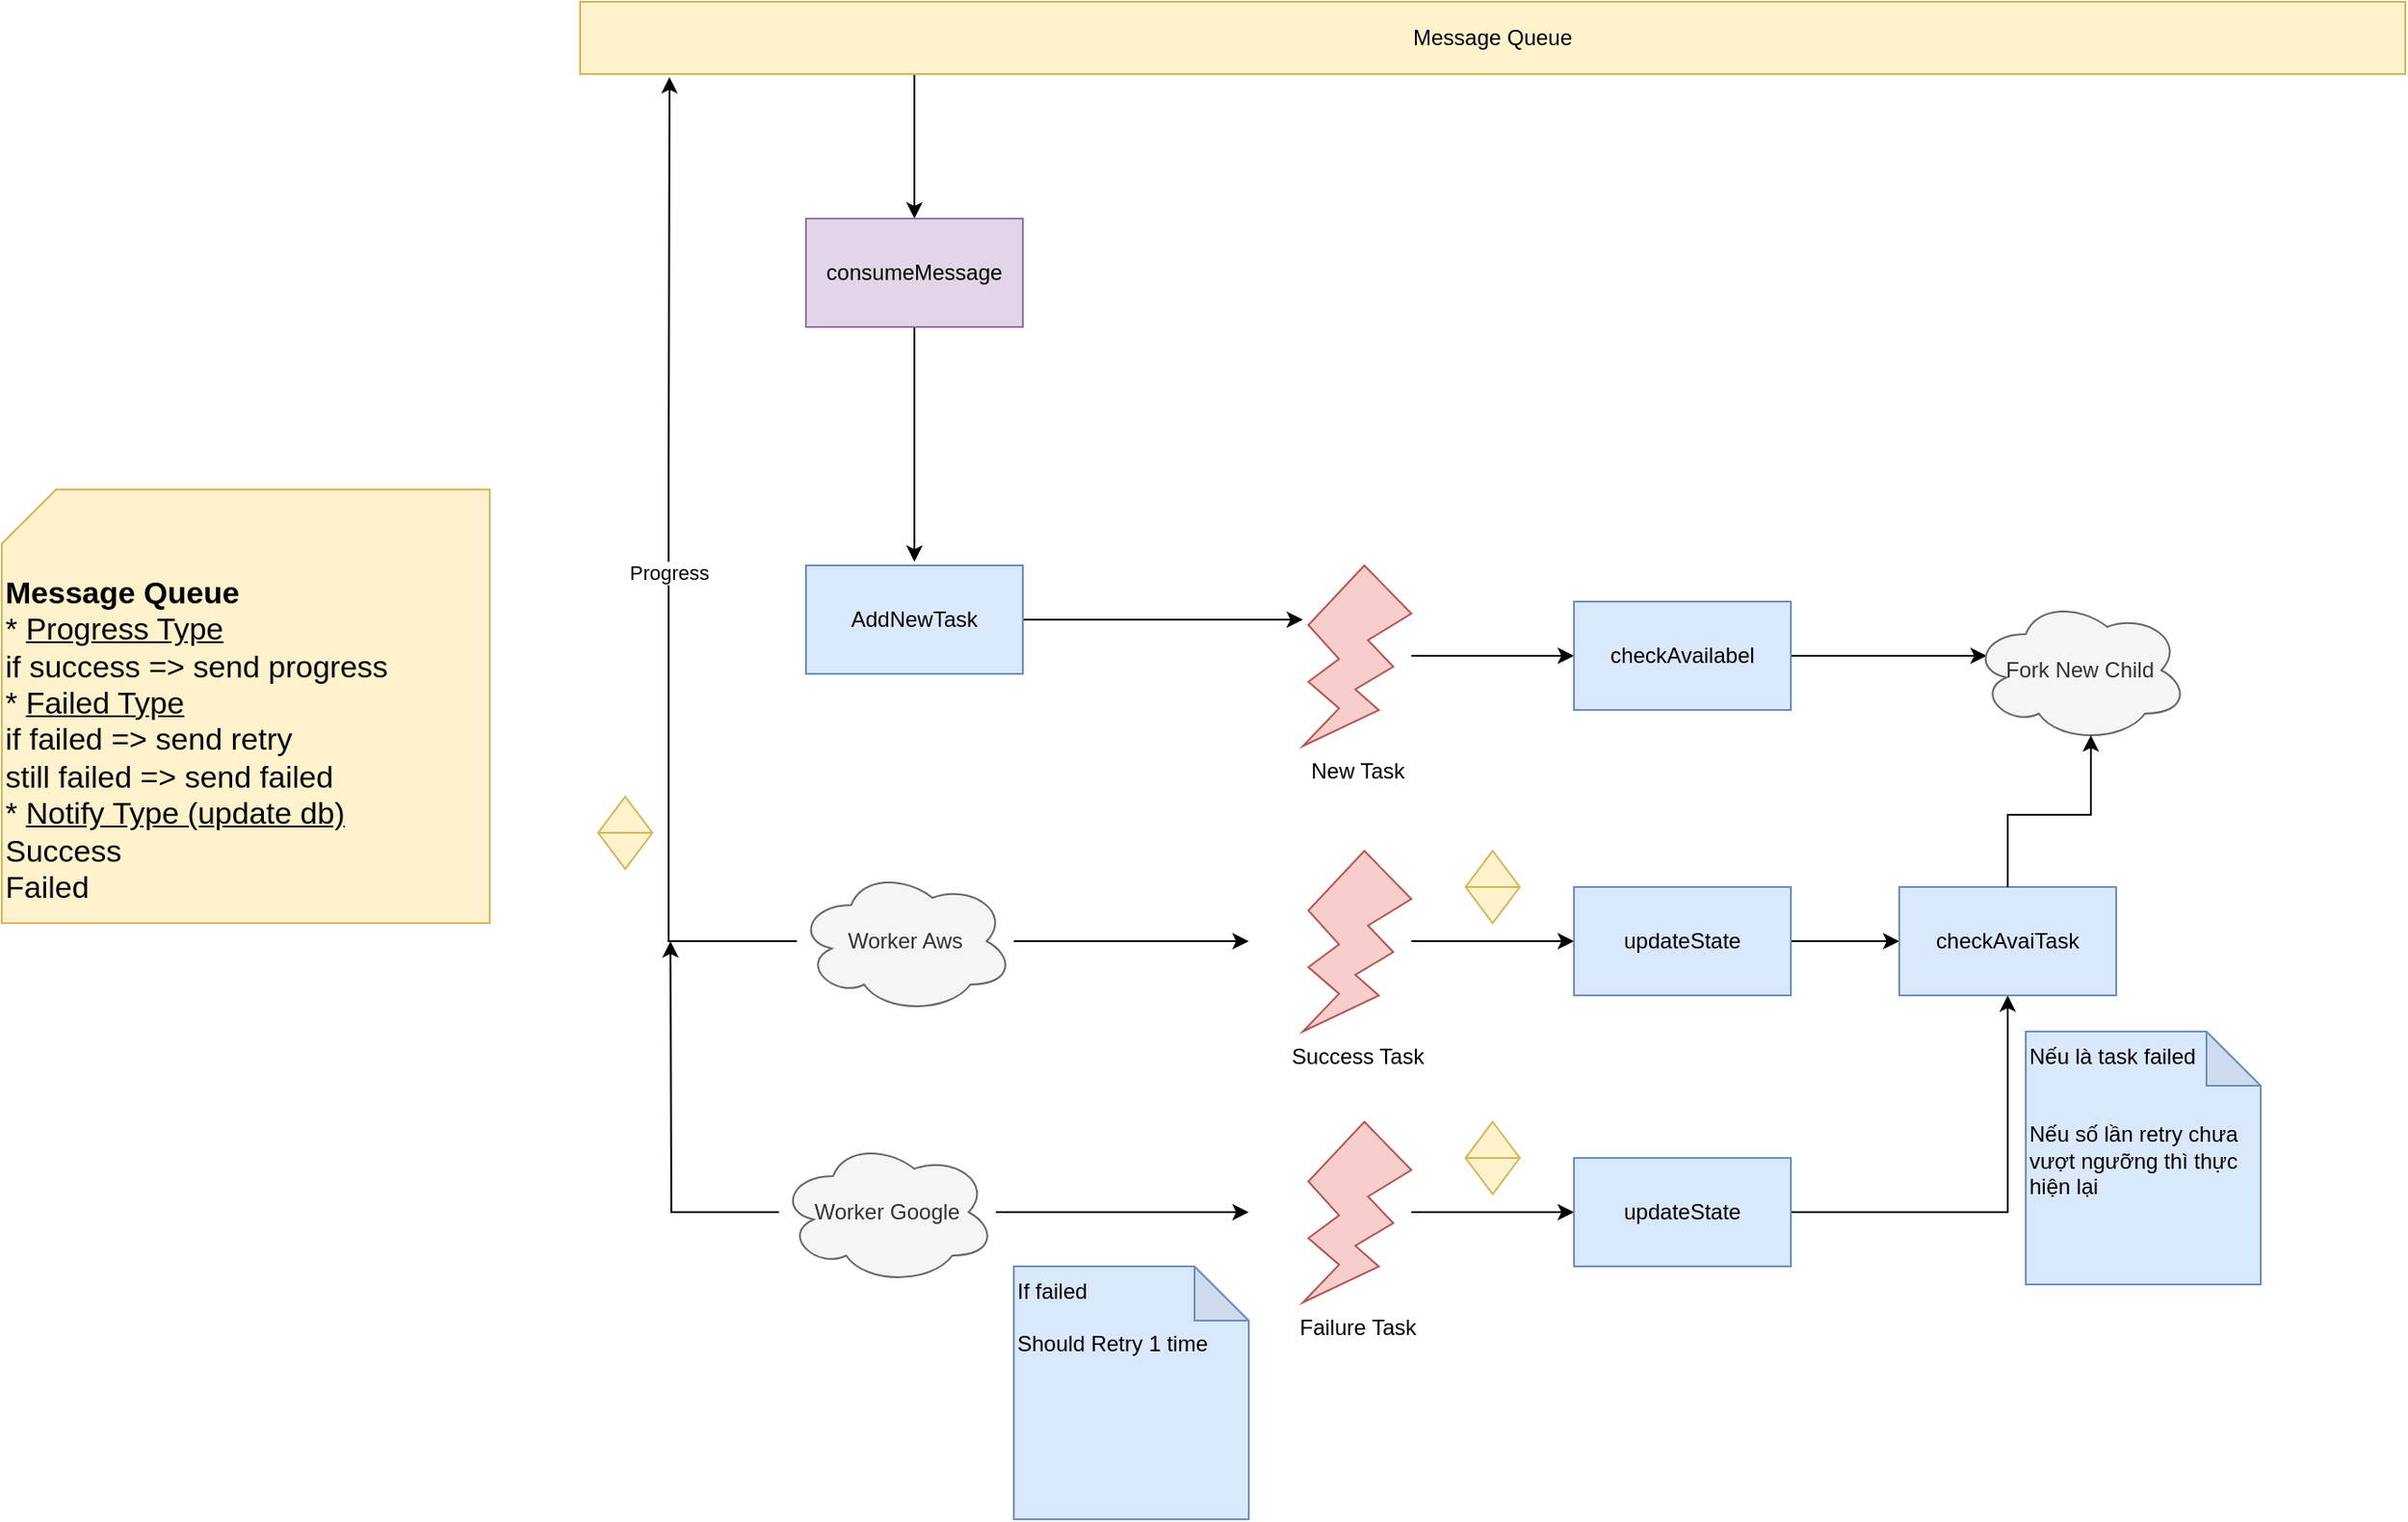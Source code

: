 <mxfile version="21.8.2" type="device">
  <diagram name="Page-1" id="gBxCWmmaq8bkIO8R5u5M">
    <mxGraphModel dx="2578" dy="985" grid="1" gridSize="10" guides="1" tooltips="1" connect="1" arrows="1" fold="1" page="1" pageScale="1" pageWidth="850" pageHeight="1100" math="0" shadow="0">
      <root>
        <mxCell id="0" />
        <mxCell id="1" parent="0" />
        <mxCell id="Y0ciOGpOfx703NK7Yk4p-5" style="edgeStyle=orthogonalEdgeStyle;rounded=0;orthogonalLoop=1;jettySize=auto;html=1;" edge="1" parent="1" source="Y0ciOGpOfx703NK7Yk4p-1" target="Y0ciOGpOfx703NK7Yk4p-2">
          <mxGeometry relative="1" as="geometry">
            <Array as="points">
              <mxPoint x="255" y="170" />
              <mxPoint x="255" y="170" />
            </Array>
          </mxGeometry>
        </mxCell>
        <mxCell id="Y0ciOGpOfx703NK7Yk4p-1" value="Message Queue" style="rounded=0;whiteSpace=wrap;html=1;fillColor=#fff2cc;strokeColor=#d6b656;" vertex="1" parent="1">
          <mxGeometry x="70" y="120" width="1010" height="40" as="geometry" />
        </mxCell>
        <mxCell id="Y0ciOGpOfx703NK7Yk4p-8" value="" style="edgeStyle=orthogonalEdgeStyle;rounded=0;orthogonalLoop=1;jettySize=auto;html=1;" edge="1" parent="1" source="Y0ciOGpOfx703NK7Yk4p-2">
          <mxGeometry relative="1" as="geometry">
            <mxPoint x="255" y="430" as="targetPoint" />
          </mxGeometry>
        </mxCell>
        <mxCell id="Y0ciOGpOfx703NK7Yk4p-2" value="consumeMessage" style="rounded=0;whiteSpace=wrap;html=1;fillColor=#e1d5e7;strokeColor=#9673a6;" vertex="1" parent="1">
          <mxGeometry x="195" y="240" width="120" height="60" as="geometry" />
        </mxCell>
        <mxCell id="Y0ciOGpOfx703NK7Yk4p-16" style="edgeStyle=orthogonalEdgeStyle;rounded=0;orthogonalLoop=1;jettySize=auto;html=1;entryX=0;entryY=0.5;entryDx=0;entryDy=0;" edge="1" parent="1" source="Y0ciOGpOfx703NK7Yk4p-4" target="Y0ciOGpOfx703NK7Yk4p-15">
          <mxGeometry relative="1" as="geometry" />
        </mxCell>
        <mxCell id="Y0ciOGpOfx703NK7Yk4p-4" value="New Task" style="verticalLabelPosition=bottom;verticalAlign=top;html=1;shape=mxgraph.basic.flash;fillColor=#f8cecc;strokeColor=#b85450;" vertex="1" parent="1">
          <mxGeometry x="470" y="432" width="60" height="100" as="geometry" />
        </mxCell>
        <mxCell id="Y0ciOGpOfx703NK7Yk4p-11" value="" style="edgeStyle=orthogonalEdgeStyle;rounded=0;orthogonalLoop=1;jettySize=auto;html=1;entryX=0;entryY=0.3;entryDx=0;entryDy=0;entryPerimeter=0;" edge="1" parent="1" source="Y0ciOGpOfx703NK7Yk4p-6" target="Y0ciOGpOfx703NK7Yk4p-4">
          <mxGeometry relative="1" as="geometry">
            <mxPoint x="255" y="550" as="targetPoint" />
          </mxGeometry>
        </mxCell>
        <mxCell id="Y0ciOGpOfx703NK7Yk4p-6" value="AddNewTask" style="rounded=0;whiteSpace=wrap;html=1;fillColor=#dae8fc;strokeColor=#6c8ebf;" vertex="1" parent="1">
          <mxGeometry x="195" y="432" width="120" height="60" as="geometry" />
        </mxCell>
        <mxCell id="Y0ciOGpOfx703NK7Yk4p-17" style="edgeStyle=orthogonalEdgeStyle;rounded=0;orthogonalLoop=1;jettySize=auto;html=1;entryX=0.07;entryY=0.4;entryDx=0;entryDy=0;entryPerimeter=0;" edge="1" parent="1" source="Y0ciOGpOfx703NK7Yk4p-15" target="Y0ciOGpOfx703NK7Yk4p-18">
          <mxGeometry relative="1" as="geometry">
            <mxPoint x="829.2" y="490" as="targetPoint" />
          </mxGeometry>
        </mxCell>
        <mxCell id="Y0ciOGpOfx703NK7Yk4p-15" value="checkAvailabel" style="rounded=0;whiteSpace=wrap;html=1;fillColor=#dae8fc;strokeColor=#6c8ebf;" vertex="1" parent="1">
          <mxGeometry x="620" y="452" width="120" height="60" as="geometry" />
        </mxCell>
        <mxCell id="Y0ciOGpOfx703NK7Yk4p-18" value="Fork New Child" style="ellipse;shape=cloud;whiteSpace=wrap;html=1;fillColor=#f5f5f5;fontColor=#333333;strokeColor=#666666;" vertex="1" parent="1">
          <mxGeometry x="840" y="450" width="120" height="80" as="geometry" />
        </mxCell>
        <mxCell id="Y0ciOGpOfx703NK7Yk4p-21" style="edgeStyle=orthogonalEdgeStyle;rounded=0;orthogonalLoop=1;jettySize=auto;html=1;" edge="1" parent="1" source="Y0ciOGpOfx703NK7Yk4p-19">
          <mxGeometry relative="1" as="geometry">
            <mxPoint x="440" y="640" as="targetPoint" />
          </mxGeometry>
        </mxCell>
        <mxCell id="Y0ciOGpOfx703NK7Yk4p-19" value="Worker Aws" style="ellipse;shape=cloud;whiteSpace=wrap;html=1;fillColor=#f5f5f5;fontColor=#333333;strokeColor=#666666;" vertex="1" parent="1">
          <mxGeometry x="190" y="600" width="120" height="80" as="geometry" />
        </mxCell>
        <mxCell id="Y0ciOGpOfx703NK7Yk4p-25" style="edgeStyle=orthogonalEdgeStyle;rounded=0;orthogonalLoop=1;jettySize=auto;html=1;" edge="1" parent="1" source="Y0ciOGpOfx703NK7Yk4p-20">
          <mxGeometry relative="1" as="geometry">
            <mxPoint x="440" y="790" as="targetPoint" />
          </mxGeometry>
        </mxCell>
        <mxCell id="Y0ciOGpOfx703NK7Yk4p-60" style="edgeStyle=orthogonalEdgeStyle;rounded=0;orthogonalLoop=1;jettySize=auto;html=1;" edge="1" parent="1" source="Y0ciOGpOfx703NK7Yk4p-20">
          <mxGeometry relative="1" as="geometry">
            <mxPoint x="120" y="640" as="targetPoint" />
          </mxGeometry>
        </mxCell>
        <mxCell id="Y0ciOGpOfx703NK7Yk4p-20" value="Worker Google" style="ellipse;shape=cloud;whiteSpace=wrap;html=1;fillColor=#f5f5f5;fontColor=#333333;strokeColor=#666666;" vertex="1" parent="1">
          <mxGeometry x="180" y="750" width="120" height="80" as="geometry" />
        </mxCell>
        <mxCell id="Y0ciOGpOfx703NK7Yk4p-27" value="" style="edgeStyle=orthogonalEdgeStyle;rounded=0;orthogonalLoop=1;jettySize=auto;html=1;" edge="1" parent="1" source="Y0ciOGpOfx703NK7Yk4p-23" target="Y0ciOGpOfx703NK7Yk4p-26">
          <mxGeometry relative="1" as="geometry" />
        </mxCell>
        <mxCell id="Y0ciOGpOfx703NK7Yk4p-23" value="Success Task" style="verticalLabelPosition=bottom;verticalAlign=top;html=1;shape=mxgraph.basic.flash;fillColor=#f8cecc;strokeColor=#b85450;" vertex="1" parent="1">
          <mxGeometry x="470" y="590" width="60" height="100" as="geometry" />
        </mxCell>
        <mxCell id="Y0ciOGpOfx703NK7Yk4p-29" value="" style="edgeStyle=orthogonalEdgeStyle;rounded=0;orthogonalLoop=1;jettySize=auto;html=1;" edge="1" parent="1" source="Y0ciOGpOfx703NK7Yk4p-24" target="Y0ciOGpOfx703NK7Yk4p-28">
          <mxGeometry relative="1" as="geometry" />
        </mxCell>
        <mxCell id="Y0ciOGpOfx703NK7Yk4p-24" value="Failure Task" style="verticalLabelPosition=bottom;verticalAlign=top;html=1;shape=mxgraph.basic.flash;fillColor=#f8cecc;strokeColor=#b85450;" vertex="1" parent="1">
          <mxGeometry x="470" y="740" width="60" height="100" as="geometry" />
        </mxCell>
        <mxCell id="Y0ciOGpOfx703NK7Yk4p-31" value="" style="edgeStyle=orthogonalEdgeStyle;rounded=0;orthogonalLoop=1;jettySize=auto;html=1;" edge="1" parent="1" source="Y0ciOGpOfx703NK7Yk4p-26" target="Y0ciOGpOfx703NK7Yk4p-30">
          <mxGeometry relative="1" as="geometry" />
        </mxCell>
        <mxCell id="Y0ciOGpOfx703NK7Yk4p-26" value="updateState" style="rounded=0;whiteSpace=wrap;html=1;fillColor=#dae8fc;strokeColor=#6c8ebf;" vertex="1" parent="1">
          <mxGeometry x="620" y="610" width="120" height="60" as="geometry" />
        </mxCell>
        <mxCell id="Y0ciOGpOfx703NK7Yk4p-34" style="edgeStyle=orthogonalEdgeStyle;rounded=0;orthogonalLoop=1;jettySize=auto;html=1;entryX=0.5;entryY=1;entryDx=0;entryDy=0;" edge="1" parent="1" source="Y0ciOGpOfx703NK7Yk4p-28" target="Y0ciOGpOfx703NK7Yk4p-30">
          <mxGeometry relative="1" as="geometry" />
        </mxCell>
        <mxCell id="Y0ciOGpOfx703NK7Yk4p-28" value="updateState" style="rounded=0;whiteSpace=wrap;html=1;fillColor=#dae8fc;strokeColor=#6c8ebf;" vertex="1" parent="1">
          <mxGeometry x="620" y="760" width="120" height="60" as="geometry" />
        </mxCell>
        <mxCell id="Y0ciOGpOfx703NK7Yk4p-30" value="checkAvaiTask" style="rounded=0;whiteSpace=wrap;html=1;fillColor=#dae8fc;strokeColor=#6c8ebf;" vertex="1" parent="1">
          <mxGeometry x="800" y="610" width="120" height="60" as="geometry" />
        </mxCell>
        <mxCell id="Y0ciOGpOfx703NK7Yk4p-32" style="edgeStyle=orthogonalEdgeStyle;rounded=0;orthogonalLoop=1;jettySize=auto;html=1;entryX=0.55;entryY=0.95;entryDx=0;entryDy=0;entryPerimeter=0;" edge="1" parent="1" source="Y0ciOGpOfx703NK7Yk4p-30" target="Y0ciOGpOfx703NK7Yk4p-18">
          <mxGeometry relative="1" as="geometry" />
        </mxCell>
        <mxCell id="Y0ciOGpOfx703NK7Yk4p-47" value="Progress" style="edgeStyle=orthogonalEdgeStyle;rounded=0;orthogonalLoop=1;jettySize=auto;html=1;entryX=0.049;entryY=1.042;entryDx=0;entryDy=0;entryPerimeter=0;" edge="1" parent="1" source="Y0ciOGpOfx703NK7Yk4p-19" target="Y0ciOGpOfx703NK7Yk4p-1">
          <mxGeometry relative="1" as="geometry">
            <Array as="points">
              <mxPoint x="119" y="640" />
              <mxPoint x="119" y="380" />
            </Array>
          </mxGeometry>
        </mxCell>
        <mxCell id="Y0ciOGpOfx703NK7Yk4p-52" value="&lt;br style=&quot;font-size: 17px;&quot;&gt;&lt;br style=&quot;font-size: 17px;&quot;&gt;&lt;b&gt;Message Queue&lt;br&gt;&lt;/b&gt;* &lt;u&gt;Progress Type&lt;/u&gt;&lt;br style=&quot;font-size: 17px;&quot;&gt;if success =&amp;gt; send progress&lt;br&gt;* &lt;u&gt;Failed Type&lt;/u&gt;&lt;br style=&quot;font-size: 17px;&quot;&gt;if failed =&amp;gt; send retry&lt;br style=&quot;font-size: 17px;&quot;&gt;still failed =&amp;gt; send failed&lt;br&gt;* &lt;u&gt;Notify Type (update db)&lt;/u&gt;&lt;br&gt;Success&lt;br&gt;Failed" style="shape=card;whiteSpace=wrap;html=1;align=left;verticalAlign=top;fontSize=17;textDirection=ltr;labelPosition=center;verticalLabelPosition=middle;horizontal=1;fillColor=#fff2cc;strokeColor=#d6b656;" vertex="1" parent="1">
          <mxGeometry x="-250" y="390" width="270" height="240" as="geometry" />
        </mxCell>
        <mxCell id="Y0ciOGpOfx703NK7Yk4p-54" value="" style="shape=sortShape;perimeter=rhombusPerimeter;whiteSpace=wrap;html=1;fillColor=#fff2cc;strokeColor=#d6b656;" vertex="1" parent="1">
          <mxGeometry x="560" y="590" width="30" height="40" as="geometry" />
        </mxCell>
        <mxCell id="Y0ciOGpOfx703NK7Yk4p-57" value="" style="shape=sortShape;perimeter=rhombusPerimeter;whiteSpace=wrap;html=1;fillColor=#fff2cc;strokeColor=#d6b656;" vertex="1" parent="1">
          <mxGeometry x="560" y="740" width="30" height="40" as="geometry" />
        </mxCell>
        <mxCell id="Y0ciOGpOfx703NK7Yk4p-59" value="" style="shape=sortShape;perimeter=rhombusPerimeter;whiteSpace=wrap;html=1;fillColor=#fff2cc;strokeColor=#d6b656;" vertex="1" parent="1">
          <mxGeometry x="80" y="560" width="30" height="40" as="geometry" />
        </mxCell>
        <mxCell id="Y0ciOGpOfx703NK7Yk4p-62" value="If failed&lt;br&gt;&lt;br&gt;Should Retry 1 time" style="shape=note;whiteSpace=wrap;html=1;backgroundOutline=1;darkOpacity=0.05;align=left;verticalAlign=top;fillColor=#dae8fc;strokeColor=#6c8ebf;" vertex="1" parent="1">
          <mxGeometry x="310" y="820" width="130" height="140" as="geometry" />
        </mxCell>
        <mxCell id="Y0ciOGpOfx703NK7Yk4p-63" value="Nếu là task failed&lt;br&gt;&lt;br&gt;&lt;br&gt;Nếu số lần retry chưa vượt ngưỡng thì thực hiện lại" style="shape=note;whiteSpace=wrap;html=1;backgroundOutline=1;darkOpacity=0.05;align=left;verticalAlign=top;fillColor=#dae8fc;strokeColor=#6c8ebf;" vertex="1" parent="1">
          <mxGeometry x="870" y="690" width="130" height="140" as="geometry" />
        </mxCell>
      </root>
    </mxGraphModel>
  </diagram>
</mxfile>
